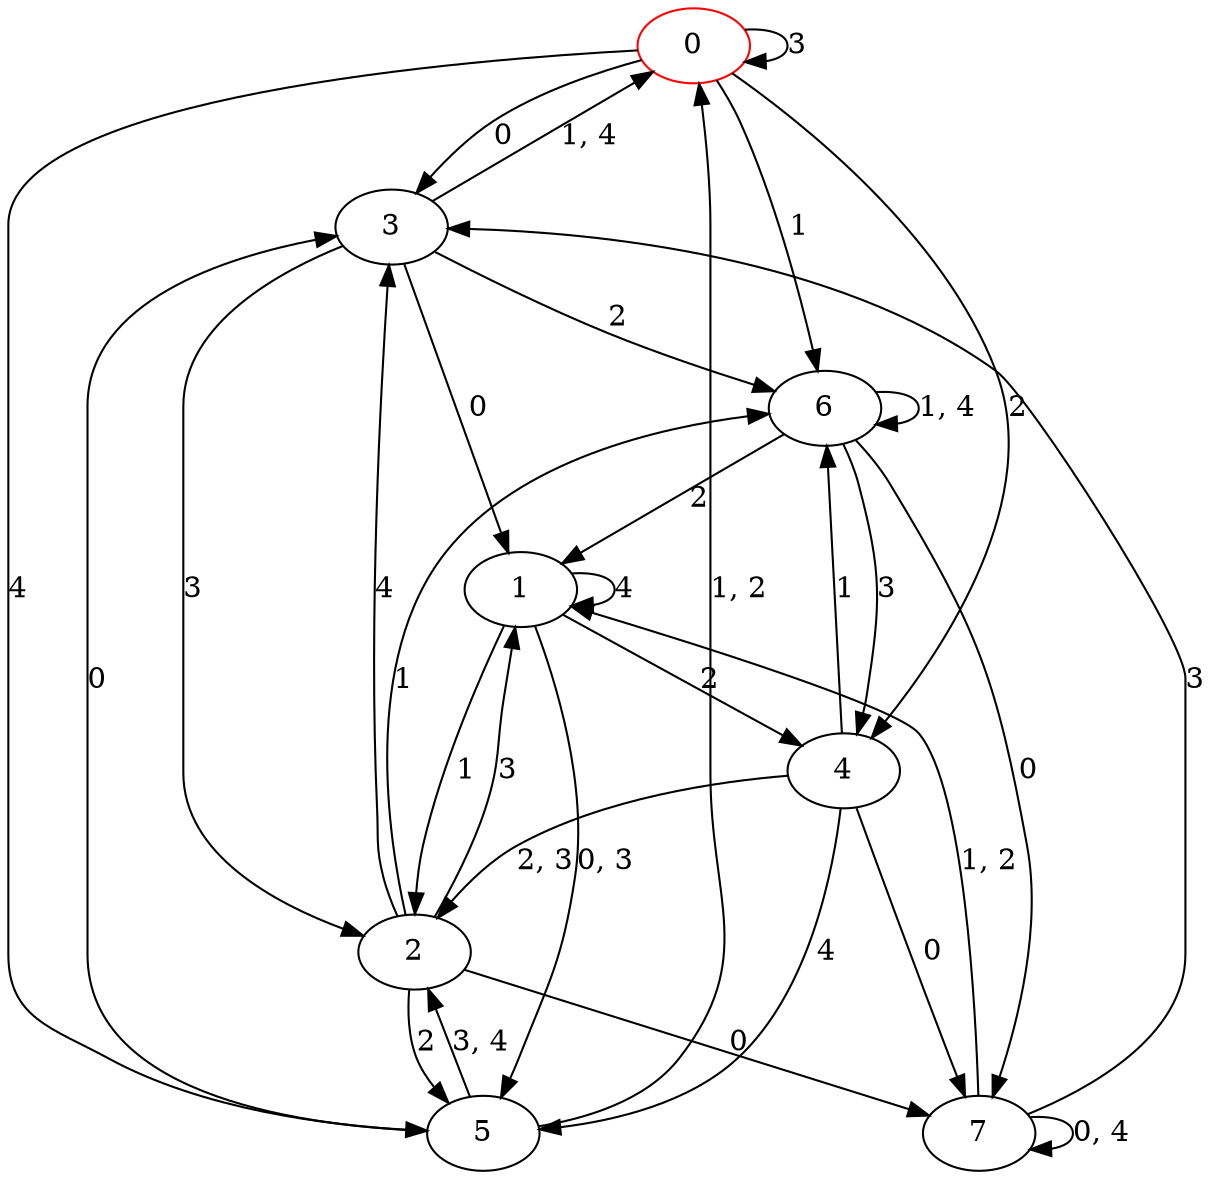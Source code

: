 digraph g {
0 [label= "0"] [color="red"];
1 [label= "1"];
2 [label= "2"];
3 [label= "3"];
4 [label= "4"];
5 [label= "5"];
6 [label= "6"];
7 [label= "7"];
0 -> 3[label= "0"];
0 -> 6[label= "1"];
0 -> 4[label= "2"];
0 -> 0[label= "3"];
0 -> 5[label= "4"];
1 -> 2[label= "1"];
1 -> 4[label= "2"];
1 -> 1[label= "4"];
2 -> 7[label= "0"];
2 -> 6[label= "1"];
2 -> 5[label= "2"];
2 -> 1[label= "3"];
2 -> 3[label= "4"];
3 -> 1[label= "0"];
3 -> 6[label= "2"];
3 -> 2[label= "3"];
4 -> 7[label= "0"];
4 -> 6[label= "1"];
4 -> 5[label= "4"];
5 -> 3[label= "0"];
6 -> 7[label= "0"];
6 -> 1[label= "2"];
6 -> 4[label= "3"];
7 -> 3[label= "3"];
1 -> 5[label= "0, 3"];
3 -> 0[label= "1, 4"];
4 -> 2[label= "2, 3"];
5 -> 0[label= "1, 2"];
5 -> 2[label= "3, 4"];
6 -> 6[label= "1, 4"];
7 -> 7[label= "0, 4"];
7 -> 1[label= "1, 2"];
}
